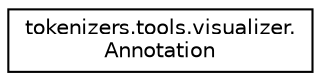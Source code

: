 digraph "Graphical Class Hierarchy"
{
 // LATEX_PDF_SIZE
  edge [fontname="Helvetica",fontsize="10",labelfontname="Helvetica",labelfontsize="10"];
  node [fontname="Helvetica",fontsize="10",shape=record];
  rankdir="LR";
  Node0 [label="tokenizers.tools.visualizer.\lAnnotation",height=0.2,width=0.4,color="black", fillcolor="white", style="filled",URL="$classtokenizers_1_1tools_1_1visualizer_1_1Annotation.html",tooltip=" "];
}
